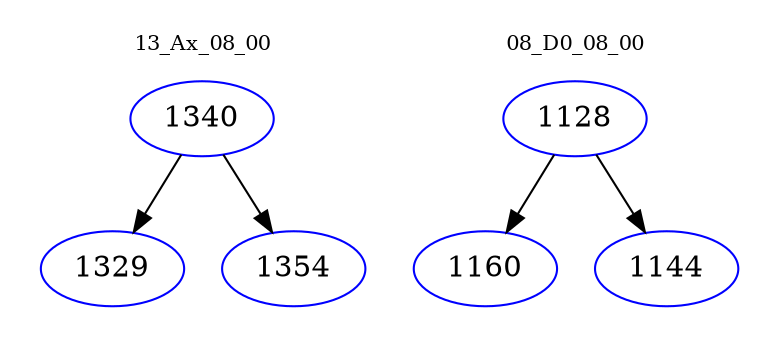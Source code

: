 digraph{
subgraph cluster_0 {
color = white
label = "13_Ax_08_00";
fontsize=10;
T0_1340 [label="1340", color="blue"]
T0_1340 -> T0_1329 [color="black"]
T0_1329 [label="1329", color="blue"]
T0_1340 -> T0_1354 [color="black"]
T0_1354 [label="1354", color="blue"]
}
subgraph cluster_1 {
color = white
label = "08_D0_08_00";
fontsize=10;
T1_1128 [label="1128", color="blue"]
T1_1128 -> T1_1160 [color="black"]
T1_1160 [label="1160", color="blue"]
T1_1128 -> T1_1144 [color="black"]
T1_1144 [label="1144", color="blue"]
}
}
